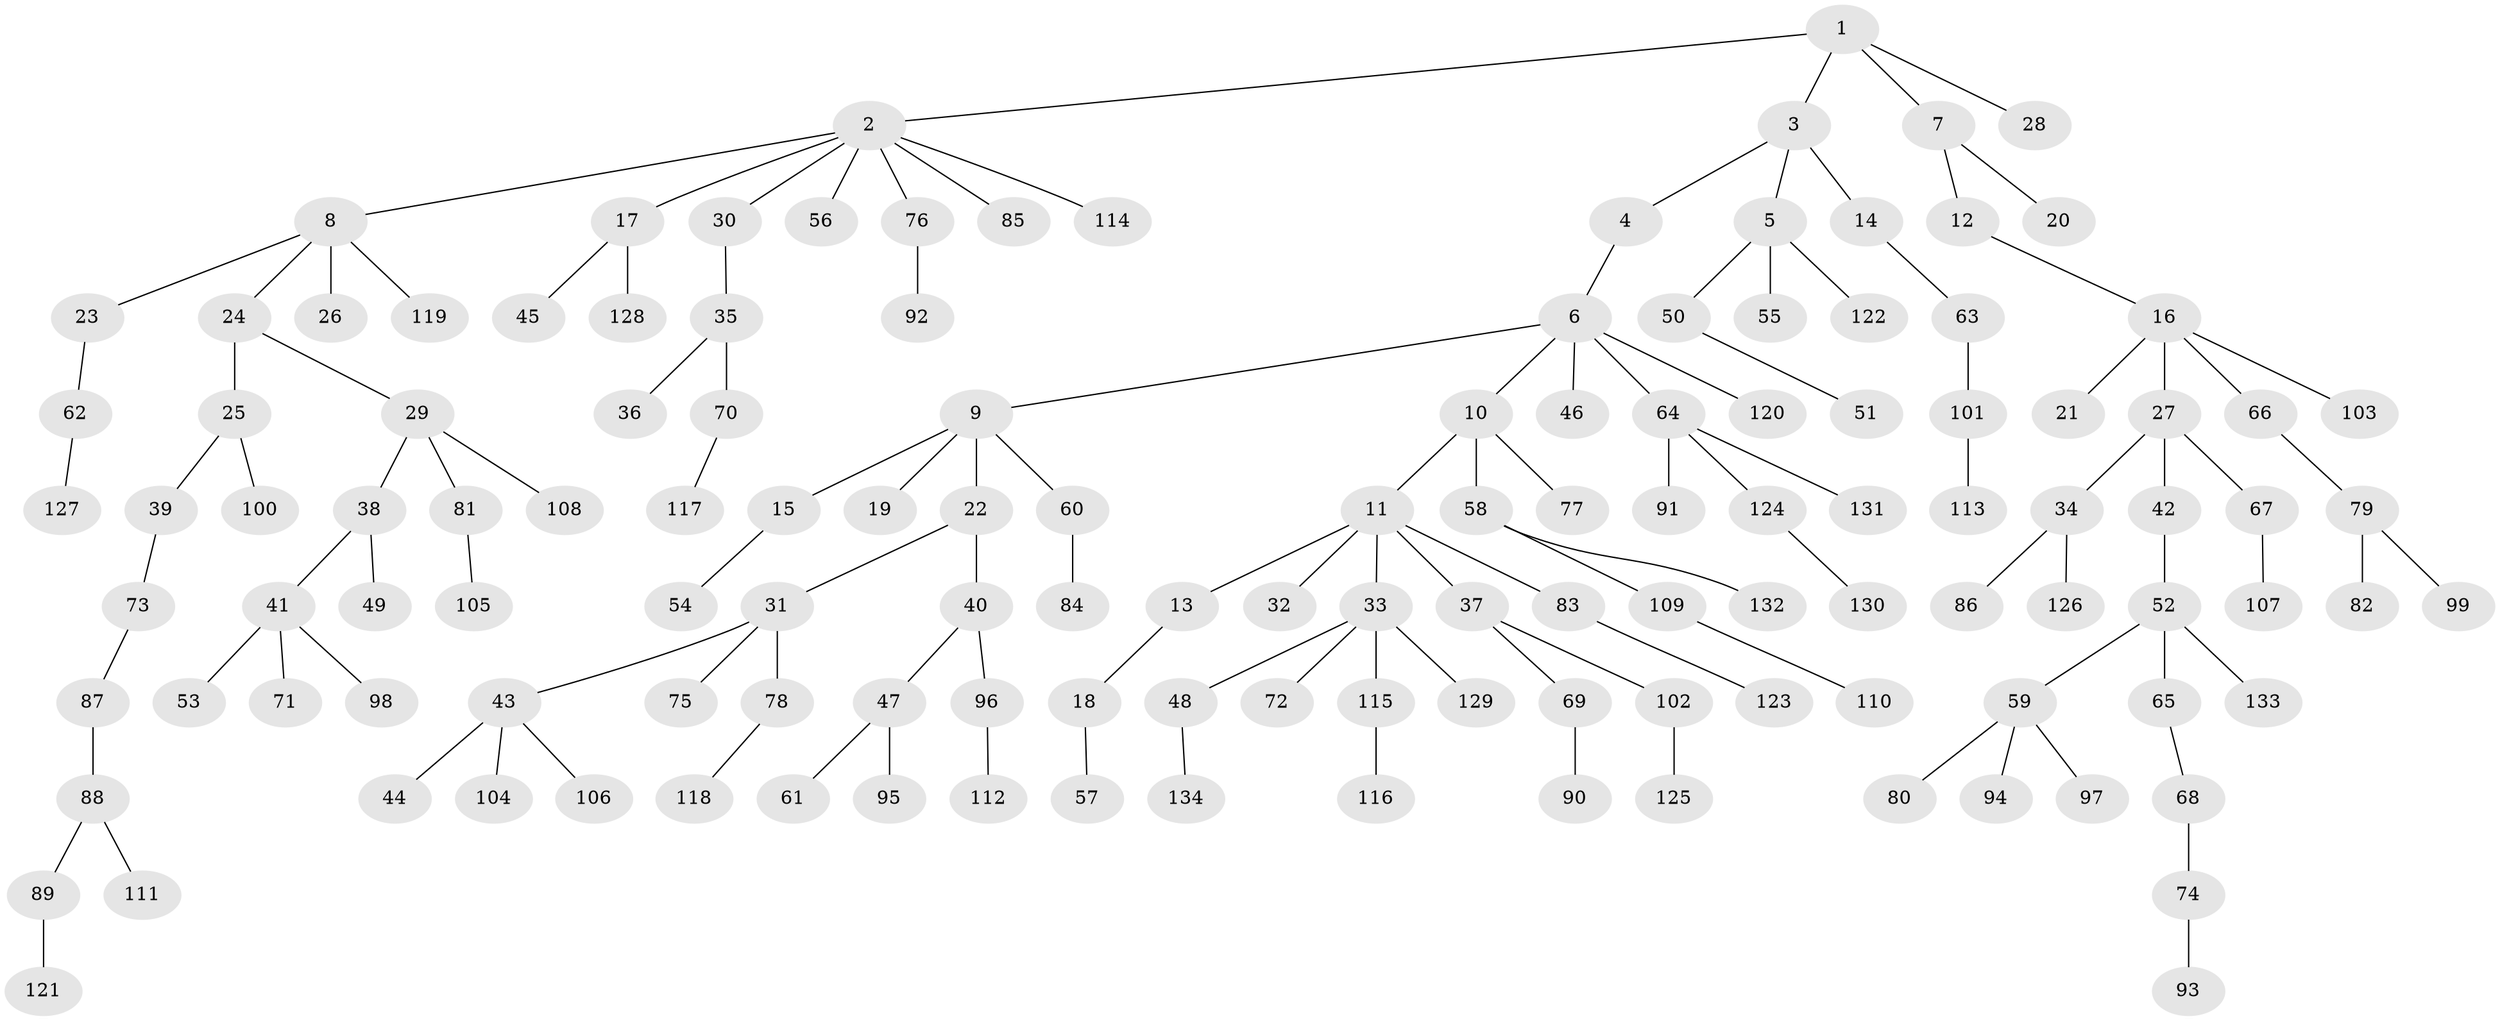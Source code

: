 // coarse degree distribution, {11: 0.024390243902439025, 9: 0.024390243902439025, 3: 0.04878048780487805, 5: 0.04878048780487805, 1: 0.7317073170731707, 6: 0.024390243902439025, 2: 0.0975609756097561}
// Generated by graph-tools (version 1.1) at 2025/19/03/04/25 18:19:03]
// undirected, 134 vertices, 133 edges
graph export_dot {
graph [start="1"]
  node [color=gray90,style=filled];
  1;
  2;
  3;
  4;
  5;
  6;
  7;
  8;
  9;
  10;
  11;
  12;
  13;
  14;
  15;
  16;
  17;
  18;
  19;
  20;
  21;
  22;
  23;
  24;
  25;
  26;
  27;
  28;
  29;
  30;
  31;
  32;
  33;
  34;
  35;
  36;
  37;
  38;
  39;
  40;
  41;
  42;
  43;
  44;
  45;
  46;
  47;
  48;
  49;
  50;
  51;
  52;
  53;
  54;
  55;
  56;
  57;
  58;
  59;
  60;
  61;
  62;
  63;
  64;
  65;
  66;
  67;
  68;
  69;
  70;
  71;
  72;
  73;
  74;
  75;
  76;
  77;
  78;
  79;
  80;
  81;
  82;
  83;
  84;
  85;
  86;
  87;
  88;
  89;
  90;
  91;
  92;
  93;
  94;
  95;
  96;
  97;
  98;
  99;
  100;
  101;
  102;
  103;
  104;
  105;
  106;
  107;
  108;
  109;
  110;
  111;
  112;
  113;
  114;
  115;
  116;
  117;
  118;
  119;
  120;
  121;
  122;
  123;
  124;
  125;
  126;
  127;
  128;
  129;
  130;
  131;
  132;
  133;
  134;
  1 -- 2;
  1 -- 3;
  1 -- 7;
  1 -- 28;
  2 -- 8;
  2 -- 17;
  2 -- 30;
  2 -- 56;
  2 -- 76;
  2 -- 85;
  2 -- 114;
  3 -- 4;
  3 -- 5;
  3 -- 14;
  4 -- 6;
  5 -- 50;
  5 -- 55;
  5 -- 122;
  6 -- 9;
  6 -- 10;
  6 -- 46;
  6 -- 64;
  6 -- 120;
  7 -- 12;
  7 -- 20;
  8 -- 23;
  8 -- 24;
  8 -- 26;
  8 -- 119;
  9 -- 15;
  9 -- 19;
  9 -- 22;
  9 -- 60;
  10 -- 11;
  10 -- 58;
  10 -- 77;
  11 -- 13;
  11 -- 32;
  11 -- 33;
  11 -- 37;
  11 -- 83;
  12 -- 16;
  13 -- 18;
  14 -- 63;
  15 -- 54;
  16 -- 21;
  16 -- 27;
  16 -- 66;
  16 -- 103;
  17 -- 45;
  17 -- 128;
  18 -- 57;
  22 -- 31;
  22 -- 40;
  23 -- 62;
  24 -- 25;
  24 -- 29;
  25 -- 39;
  25 -- 100;
  27 -- 34;
  27 -- 42;
  27 -- 67;
  29 -- 38;
  29 -- 81;
  29 -- 108;
  30 -- 35;
  31 -- 43;
  31 -- 75;
  31 -- 78;
  33 -- 48;
  33 -- 72;
  33 -- 115;
  33 -- 129;
  34 -- 86;
  34 -- 126;
  35 -- 36;
  35 -- 70;
  37 -- 69;
  37 -- 102;
  38 -- 41;
  38 -- 49;
  39 -- 73;
  40 -- 47;
  40 -- 96;
  41 -- 53;
  41 -- 71;
  41 -- 98;
  42 -- 52;
  43 -- 44;
  43 -- 104;
  43 -- 106;
  47 -- 61;
  47 -- 95;
  48 -- 134;
  50 -- 51;
  52 -- 59;
  52 -- 65;
  52 -- 133;
  58 -- 109;
  58 -- 132;
  59 -- 80;
  59 -- 94;
  59 -- 97;
  60 -- 84;
  62 -- 127;
  63 -- 101;
  64 -- 91;
  64 -- 124;
  64 -- 131;
  65 -- 68;
  66 -- 79;
  67 -- 107;
  68 -- 74;
  69 -- 90;
  70 -- 117;
  73 -- 87;
  74 -- 93;
  76 -- 92;
  78 -- 118;
  79 -- 82;
  79 -- 99;
  81 -- 105;
  83 -- 123;
  87 -- 88;
  88 -- 89;
  88 -- 111;
  89 -- 121;
  96 -- 112;
  101 -- 113;
  102 -- 125;
  109 -- 110;
  115 -- 116;
  124 -- 130;
}
